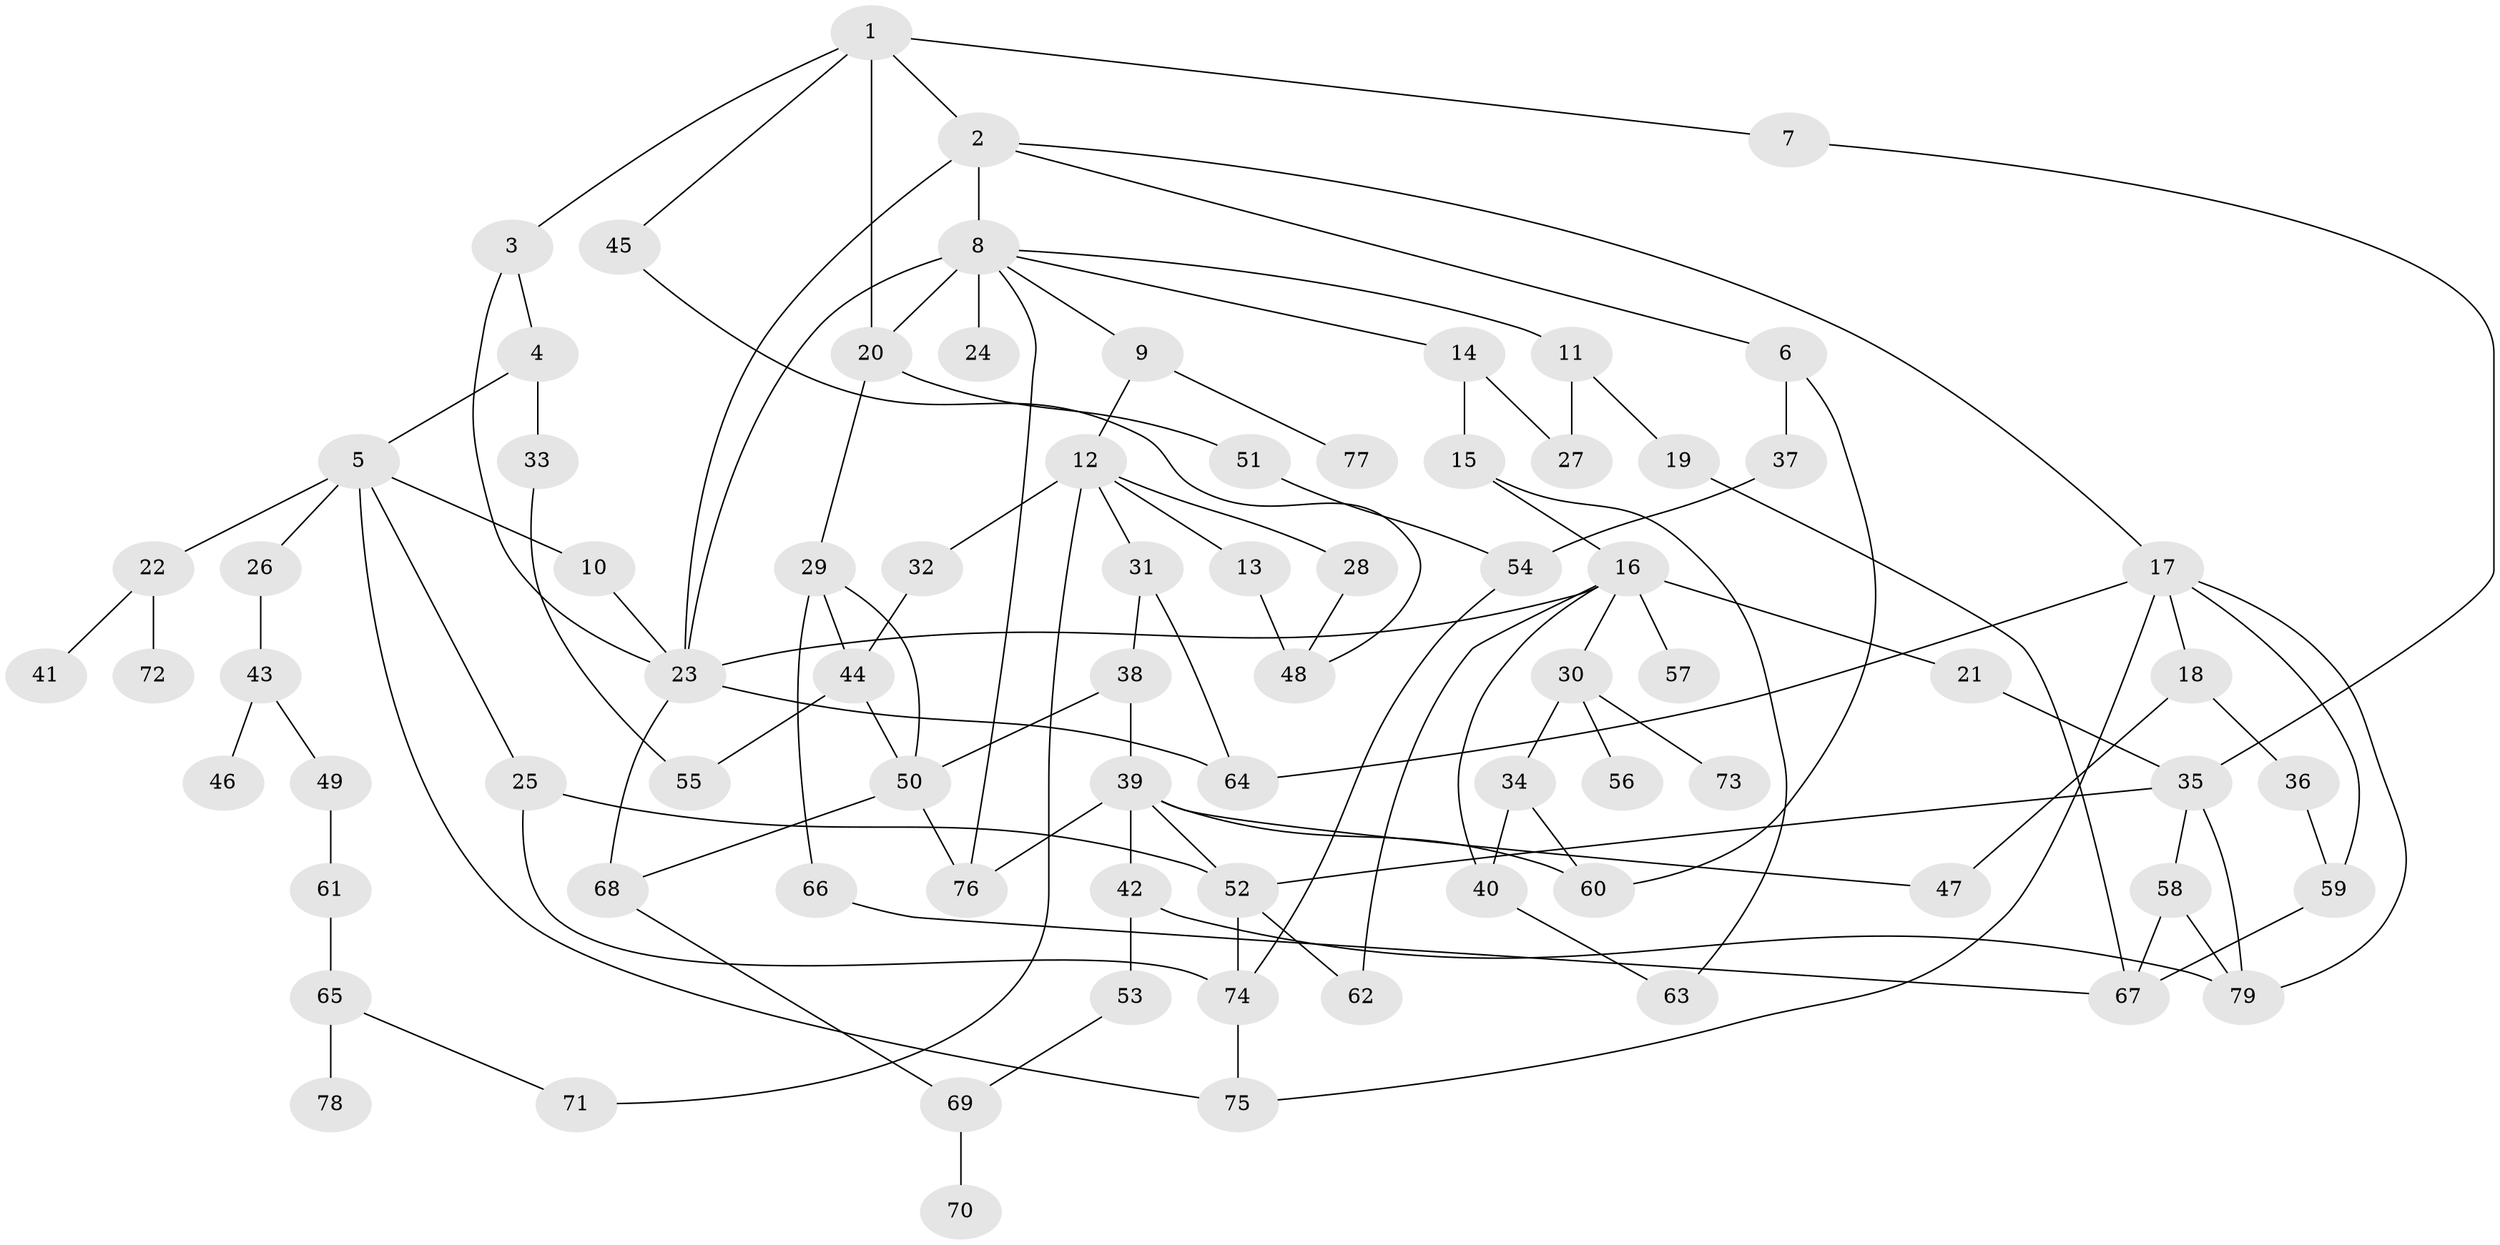 // original degree distribution, {5: 0.07633587786259542, 4: 0.17557251908396945, 6: 0.022900763358778626, 3: 0.22900763358778625, 2: 0.2366412213740458, 7: 0.007633587786259542, 1: 0.25190839694656486}
// Generated by graph-tools (version 1.1) at 2025/48/03/04/25 22:48:50]
// undirected, 79 vertices, 118 edges
graph export_dot {
  node [color=gray90,style=filled];
  1;
  2;
  3;
  4;
  5;
  6;
  7;
  8;
  9;
  10;
  11;
  12;
  13;
  14;
  15;
  16;
  17;
  18;
  19;
  20;
  21;
  22;
  23;
  24;
  25;
  26;
  27;
  28;
  29;
  30;
  31;
  32;
  33;
  34;
  35;
  36;
  37;
  38;
  39;
  40;
  41;
  42;
  43;
  44;
  45;
  46;
  47;
  48;
  49;
  50;
  51;
  52;
  53;
  54;
  55;
  56;
  57;
  58;
  59;
  60;
  61;
  62;
  63;
  64;
  65;
  66;
  67;
  68;
  69;
  70;
  71;
  72;
  73;
  74;
  75;
  76;
  77;
  78;
  79;
  1 -- 2 [weight=1.0];
  1 -- 3 [weight=1.0];
  1 -- 7 [weight=1.0];
  1 -- 20 [weight=1.0];
  1 -- 45 [weight=1.0];
  2 -- 6 [weight=1.0];
  2 -- 8 [weight=1.0];
  2 -- 17 [weight=1.0];
  2 -- 23 [weight=1.0];
  3 -- 4 [weight=1.0];
  3 -- 23 [weight=1.0];
  4 -- 5 [weight=1.0];
  4 -- 33 [weight=1.0];
  5 -- 10 [weight=1.0];
  5 -- 22 [weight=1.0];
  5 -- 25 [weight=1.0];
  5 -- 26 [weight=1.0];
  5 -- 75 [weight=1.0];
  6 -- 37 [weight=1.0];
  6 -- 60 [weight=1.0];
  7 -- 35 [weight=1.0];
  8 -- 9 [weight=1.0];
  8 -- 11 [weight=1.0];
  8 -- 14 [weight=2.0];
  8 -- 20 [weight=2.0];
  8 -- 23 [weight=1.0];
  8 -- 24 [weight=3.0];
  8 -- 76 [weight=1.0];
  9 -- 12 [weight=1.0];
  9 -- 77 [weight=1.0];
  10 -- 23 [weight=1.0];
  11 -- 19 [weight=1.0];
  11 -- 27 [weight=1.0];
  12 -- 13 [weight=1.0];
  12 -- 28 [weight=1.0];
  12 -- 31 [weight=1.0];
  12 -- 32 [weight=1.0];
  12 -- 71 [weight=1.0];
  13 -- 48 [weight=1.0];
  14 -- 15 [weight=2.0];
  14 -- 27 [weight=1.0];
  15 -- 16 [weight=1.0];
  15 -- 63 [weight=1.0];
  16 -- 21 [weight=1.0];
  16 -- 23 [weight=2.0];
  16 -- 30 [weight=1.0];
  16 -- 40 [weight=1.0];
  16 -- 57 [weight=3.0];
  16 -- 62 [weight=1.0];
  17 -- 18 [weight=1.0];
  17 -- 59 [weight=1.0];
  17 -- 64 [weight=1.0];
  17 -- 75 [weight=1.0];
  17 -- 79 [weight=1.0];
  18 -- 36 [weight=1.0];
  18 -- 47 [weight=1.0];
  19 -- 67 [weight=1.0];
  20 -- 29 [weight=1.0];
  20 -- 51 [weight=1.0];
  21 -- 35 [weight=1.0];
  22 -- 41 [weight=1.0];
  22 -- 72 [weight=1.0];
  23 -- 64 [weight=1.0];
  23 -- 68 [weight=1.0];
  25 -- 52 [weight=1.0];
  25 -- 74 [weight=1.0];
  26 -- 43 [weight=1.0];
  28 -- 48 [weight=1.0];
  29 -- 44 [weight=1.0];
  29 -- 50 [weight=1.0];
  29 -- 66 [weight=1.0];
  30 -- 34 [weight=1.0];
  30 -- 56 [weight=1.0];
  30 -- 73 [weight=1.0];
  31 -- 38 [weight=1.0];
  31 -- 64 [weight=1.0];
  32 -- 44 [weight=1.0];
  33 -- 55 [weight=1.0];
  34 -- 40 [weight=1.0];
  34 -- 60 [weight=1.0];
  35 -- 52 [weight=1.0];
  35 -- 58 [weight=1.0];
  35 -- 79 [weight=1.0];
  36 -- 59 [weight=1.0];
  37 -- 54 [weight=1.0];
  38 -- 39 [weight=1.0];
  38 -- 50 [weight=1.0];
  39 -- 42 [weight=1.0];
  39 -- 47 [weight=1.0];
  39 -- 52 [weight=1.0];
  39 -- 60 [weight=1.0];
  39 -- 76 [weight=1.0];
  40 -- 63 [weight=1.0];
  42 -- 53 [weight=1.0];
  42 -- 79 [weight=1.0];
  43 -- 46 [weight=1.0];
  43 -- 49 [weight=1.0];
  44 -- 50 [weight=1.0];
  44 -- 55 [weight=1.0];
  45 -- 48 [weight=1.0];
  49 -- 61 [weight=1.0];
  50 -- 68 [weight=1.0];
  50 -- 76 [weight=1.0];
  51 -- 54 [weight=1.0];
  52 -- 62 [weight=1.0];
  52 -- 74 [weight=1.0];
  53 -- 69 [weight=1.0];
  54 -- 74 [weight=1.0];
  58 -- 67 [weight=1.0];
  58 -- 79 [weight=1.0];
  59 -- 67 [weight=1.0];
  61 -- 65 [weight=1.0];
  65 -- 71 [weight=1.0];
  65 -- 78 [weight=1.0];
  66 -- 67 [weight=1.0];
  68 -- 69 [weight=1.0];
  69 -- 70 [weight=1.0];
  74 -- 75 [weight=1.0];
}
